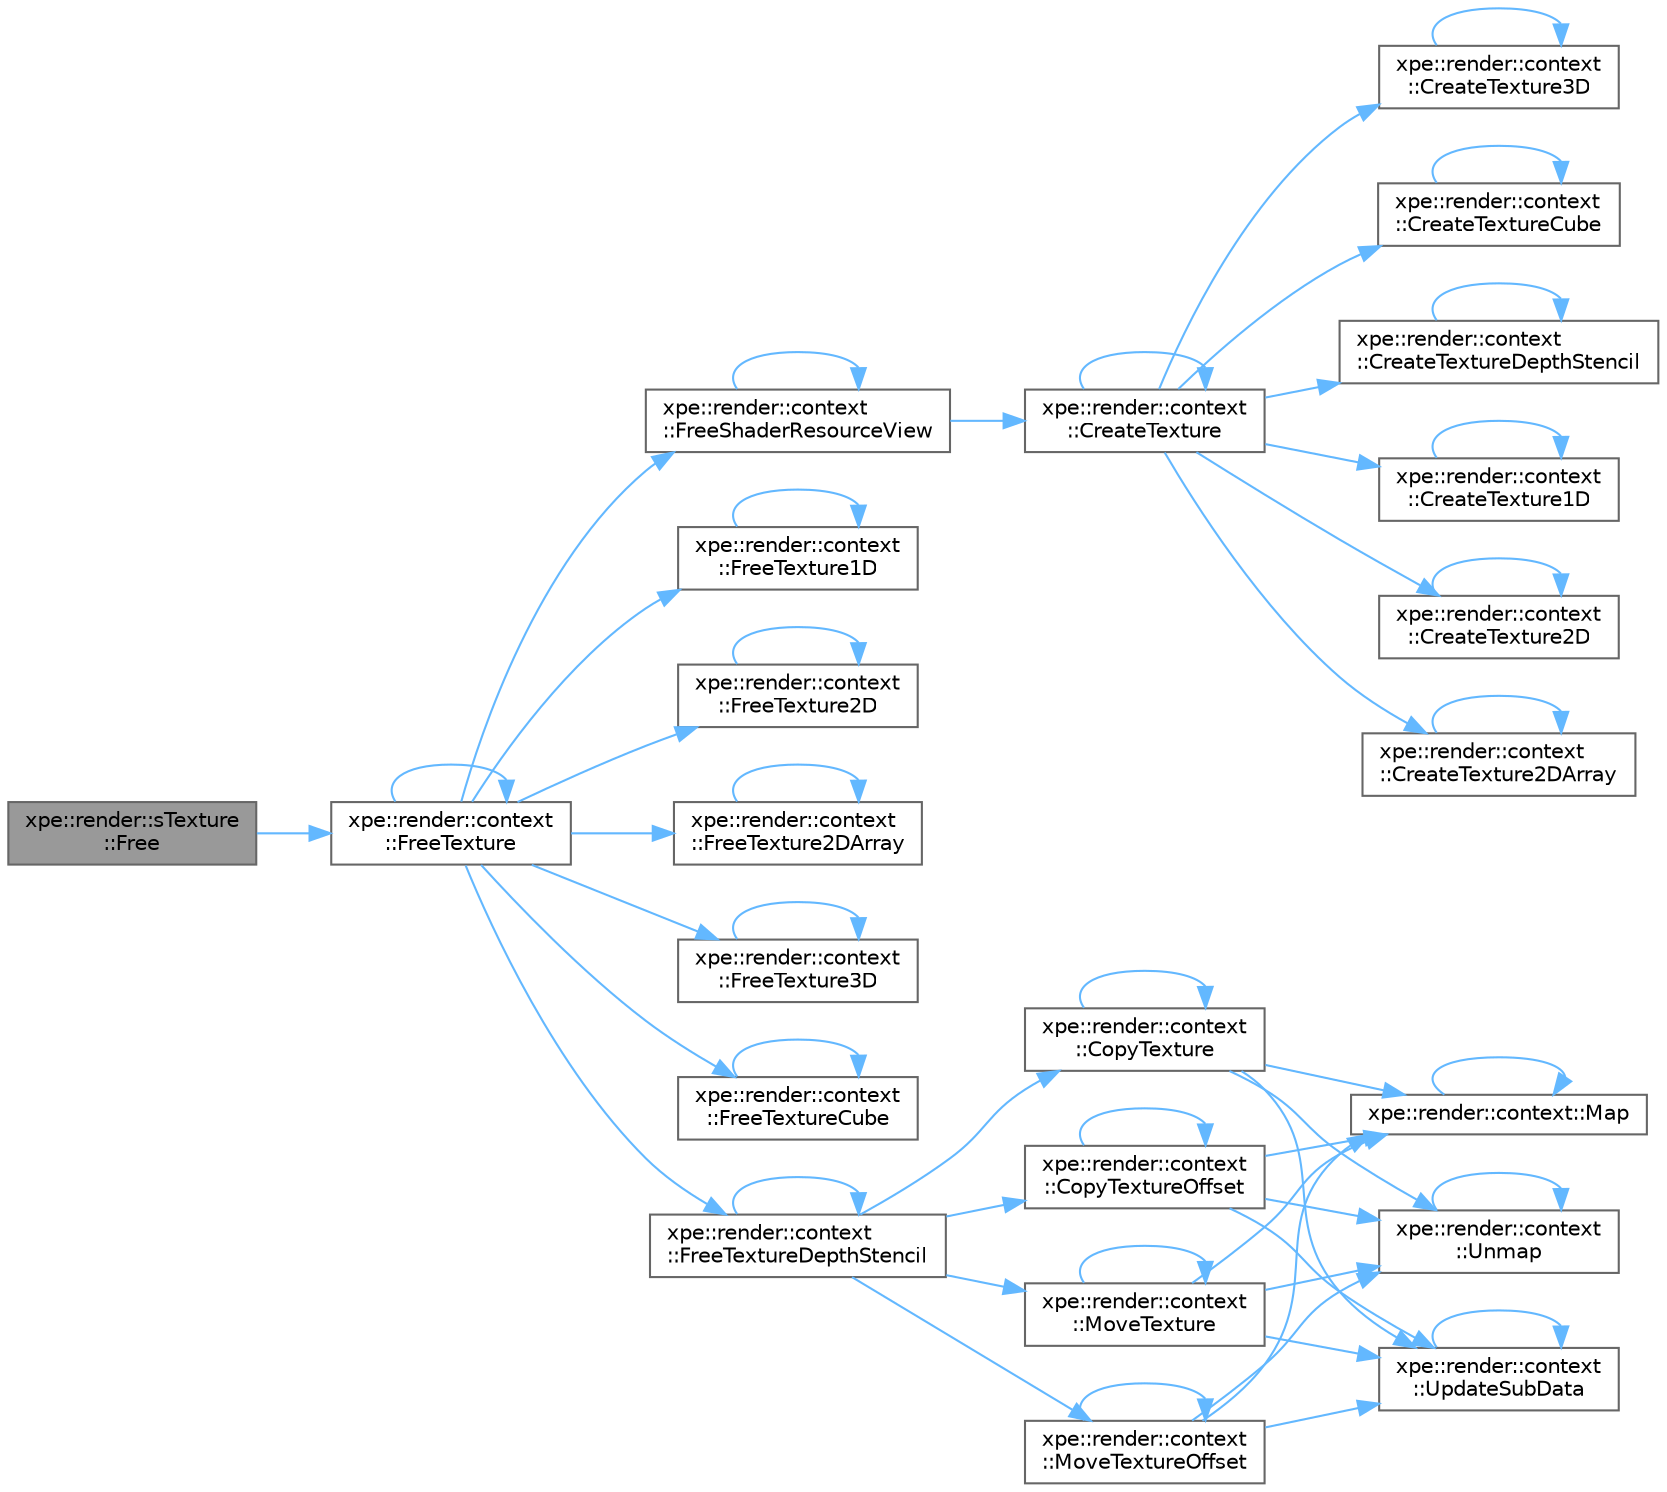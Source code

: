 digraph "xpe::render::sTexture::Free"
{
 // LATEX_PDF_SIZE
  bgcolor="transparent";
  edge [fontname=Helvetica,fontsize=10,labelfontname=Helvetica,labelfontsize=10];
  node [fontname=Helvetica,fontsize=10,shape=box,height=0.2,width=0.4];
  rankdir="LR";
  Node1 [id="Node000001",label="xpe::render::sTexture\l::Free",height=0.2,width=0.4,color="gray40", fillcolor="grey60", style="filled", fontcolor="black",tooltip=" "];
  Node1 -> Node2 [id="edge107_Node000001_Node000002",color="steelblue1",style="solid",tooltip=" "];
  Node2 [id="Node000002",label="xpe::render::context\l::FreeTexture",height=0.2,width=0.4,color="grey40", fillcolor="white", style="filled",URL="$namespacexpe_1_1render_1_1context.html#ad9f56074521a5a0ab26fdaea101b6f58",tooltip=" "];
  Node2 -> Node3 [id="edge108_Node000002_Node000003",color="steelblue1",style="solid",tooltip=" "];
  Node3 [id="Node000003",label="xpe::render::context\l::FreeShaderResourceView",height=0.2,width=0.4,color="grey40", fillcolor="white", style="filled",URL="$namespacexpe_1_1render_1_1context.html#ab645a09c78f03af220fecf9d70f66046",tooltip=" "];
  Node3 -> Node4 [id="edge109_Node000003_Node000004",color="steelblue1",style="solid",tooltip=" "];
  Node4 [id="Node000004",label="xpe::render::context\l::CreateTexture",height=0.2,width=0.4,color="grey40", fillcolor="white", style="filled",URL="$namespacexpe_1_1render_1_1context.html#abbf0f19b8986fbcfb44dc1319a0d929c",tooltip=" "];
  Node4 -> Node4 [id="edge110_Node000004_Node000004",color="steelblue1",style="solid",tooltip=" "];
  Node4 -> Node5 [id="edge111_Node000004_Node000005",color="steelblue1",style="solid",tooltip=" "];
  Node5 [id="Node000005",label="xpe::render::context\l::CreateTexture1D",height=0.2,width=0.4,color="grey40", fillcolor="white", style="filled",URL="$namespacexpe_1_1render_1_1context.html#a3a582c1e42d2723c6ed55199dffa1388",tooltip=" "];
  Node5 -> Node5 [id="edge112_Node000005_Node000005",color="steelblue1",style="solid",tooltip=" "];
  Node4 -> Node6 [id="edge113_Node000004_Node000006",color="steelblue1",style="solid",tooltip=" "];
  Node6 [id="Node000006",label="xpe::render::context\l::CreateTexture2D",height=0.2,width=0.4,color="grey40", fillcolor="white", style="filled",URL="$namespacexpe_1_1render_1_1context.html#ae47b3b8018bd7eee48028b1d54e939ab",tooltip=" "];
  Node6 -> Node6 [id="edge114_Node000006_Node000006",color="steelblue1",style="solid",tooltip=" "];
  Node4 -> Node7 [id="edge115_Node000004_Node000007",color="steelblue1",style="solid",tooltip=" "];
  Node7 [id="Node000007",label="xpe::render::context\l::CreateTexture2DArray",height=0.2,width=0.4,color="grey40", fillcolor="white", style="filled",URL="$namespacexpe_1_1render_1_1context.html#abff1f0ac31f4a180d2d34a49d65a9b75",tooltip=" "];
  Node7 -> Node7 [id="edge116_Node000007_Node000007",color="steelblue1",style="solid",tooltip=" "];
  Node4 -> Node8 [id="edge117_Node000004_Node000008",color="steelblue1",style="solid",tooltip=" "];
  Node8 [id="Node000008",label="xpe::render::context\l::CreateTexture3D",height=0.2,width=0.4,color="grey40", fillcolor="white", style="filled",URL="$namespacexpe_1_1render_1_1context.html#a764b5dd46b1c2311d955375b60ac0e21",tooltip=" "];
  Node8 -> Node8 [id="edge118_Node000008_Node000008",color="steelblue1",style="solid",tooltip=" "];
  Node4 -> Node9 [id="edge119_Node000004_Node000009",color="steelblue1",style="solid",tooltip=" "];
  Node9 [id="Node000009",label="xpe::render::context\l::CreateTextureCube",height=0.2,width=0.4,color="grey40", fillcolor="white", style="filled",URL="$namespacexpe_1_1render_1_1context.html#a76ed1d16ec42691a55ec5ebcb87fc452",tooltip=" "];
  Node9 -> Node9 [id="edge120_Node000009_Node000009",color="steelblue1",style="solid",tooltip=" "];
  Node4 -> Node10 [id="edge121_Node000004_Node000010",color="steelblue1",style="solid",tooltip=" "];
  Node10 [id="Node000010",label="xpe::render::context\l::CreateTextureDepthStencil",height=0.2,width=0.4,color="grey40", fillcolor="white", style="filled",URL="$namespacexpe_1_1render_1_1context.html#a77dff8ef52c9bf1912037df988aaeb7a",tooltip=" "];
  Node10 -> Node10 [id="edge122_Node000010_Node000010",color="steelblue1",style="solid",tooltip=" "];
  Node3 -> Node3 [id="edge123_Node000003_Node000003",color="steelblue1",style="solid",tooltip=" "];
  Node2 -> Node2 [id="edge124_Node000002_Node000002",color="steelblue1",style="solid",tooltip=" "];
  Node2 -> Node11 [id="edge125_Node000002_Node000011",color="steelblue1",style="solid",tooltip=" "];
  Node11 [id="Node000011",label="xpe::render::context\l::FreeTexture1D",height=0.2,width=0.4,color="grey40", fillcolor="white", style="filled",URL="$namespacexpe_1_1render_1_1context.html#a143faa6f9a1a98ccc8693ed6b600b026",tooltip=" "];
  Node11 -> Node11 [id="edge126_Node000011_Node000011",color="steelblue1",style="solid",tooltip=" "];
  Node2 -> Node12 [id="edge127_Node000002_Node000012",color="steelblue1",style="solid",tooltip=" "];
  Node12 [id="Node000012",label="xpe::render::context\l::FreeTexture2D",height=0.2,width=0.4,color="grey40", fillcolor="white", style="filled",URL="$namespacexpe_1_1render_1_1context.html#a1ad2c5d4b1882d594db271a02185afc0",tooltip=" "];
  Node12 -> Node12 [id="edge128_Node000012_Node000012",color="steelblue1",style="solid",tooltip=" "];
  Node2 -> Node13 [id="edge129_Node000002_Node000013",color="steelblue1",style="solid",tooltip=" "];
  Node13 [id="Node000013",label="xpe::render::context\l::FreeTexture2DArray",height=0.2,width=0.4,color="grey40", fillcolor="white", style="filled",URL="$namespacexpe_1_1render_1_1context.html#ab5b80587e0e0a2ed7073c7d5442f550f",tooltip=" "];
  Node13 -> Node13 [id="edge130_Node000013_Node000013",color="steelblue1",style="solid",tooltip=" "];
  Node2 -> Node14 [id="edge131_Node000002_Node000014",color="steelblue1",style="solid",tooltip=" "];
  Node14 [id="Node000014",label="xpe::render::context\l::FreeTexture3D",height=0.2,width=0.4,color="grey40", fillcolor="white", style="filled",URL="$namespacexpe_1_1render_1_1context.html#a3bfe7da2d40a3f5687abaa367365f3c4",tooltip=" "];
  Node14 -> Node14 [id="edge132_Node000014_Node000014",color="steelblue1",style="solid",tooltip=" "];
  Node2 -> Node15 [id="edge133_Node000002_Node000015",color="steelblue1",style="solid",tooltip=" "];
  Node15 [id="Node000015",label="xpe::render::context\l::FreeTextureCube",height=0.2,width=0.4,color="grey40", fillcolor="white", style="filled",URL="$namespacexpe_1_1render_1_1context.html#a49902c69bdc635fcdd8fc28d9f60f283",tooltip=" "];
  Node15 -> Node15 [id="edge134_Node000015_Node000015",color="steelblue1",style="solid",tooltip=" "];
  Node2 -> Node16 [id="edge135_Node000002_Node000016",color="steelblue1",style="solid",tooltip=" "];
  Node16 [id="Node000016",label="xpe::render::context\l::FreeTextureDepthStencil",height=0.2,width=0.4,color="grey40", fillcolor="white", style="filled",URL="$namespacexpe_1_1render_1_1context.html#aee5cc723306d146fa933cc5374b44a8b",tooltip=" "];
  Node16 -> Node17 [id="edge136_Node000016_Node000017",color="steelblue1",style="solid",tooltip=" "];
  Node17 [id="Node000017",label="xpe::render::context\l::CopyTexture",height=0.2,width=0.4,color="grey40", fillcolor="white", style="filled",URL="$namespacexpe_1_1render_1_1context.html#ad3910232ff154a7f62321718e26b25ef",tooltip=" "];
  Node17 -> Node17 [id="edge137_Node000017_Node000017",color="steelblue1",style="solid",tooltip=" "];
  Node17 -> Node18 [id="edge138_Node000017_Node000018",color="steelblue1",style="solid",tooltip=" "];
  Node18 [id="Node000018",label="xpe::render::context::Map",height=0.2,width=0.4,color="grey40", fillcolor="white", style="filled",URL="$namespacexpe_1_1render_1_1context.html#a4307865df88da4fb54e36f929b6f88a5",tooltip=" "];
  Node18 -> Node18 [id="edge139_Node000018_Node000018",color="steelblue1",style="solid",tooltip=" "];
  Node17 -> Node19 [id="edge140_Node000017_Node000019",color="steelblue1",style="solid",tooltip=" "];
  Node19 [id="Node000019",label="xpe::render::context\l::Unmap",height=0.2,width=0.4,color="grey40", fillcolor="white", style="filled",URL="$namespacexpe_1_1render_1_1context.html#a32b89671df27bd47193c116873b60f3e",tooltip=" "];
  Node19 -> Node19 [id="edge141_Node000019_Node000019",color="steelblue1",style="solid",tooltip=" "];
  Node17 -> Node20 [id="edge142_Node000017_Node000020",color="steelblue1",style="solid",tooltip=" "];
  Node20 [id="Node000020",label="xpe::render::context\l::UpdateSubData",height=0.2,width=0.4,color="grey40", fillcolor="white", style="filled",URL="$namespacexpe_1_1render_1_1context.html#aada76b8212676ccbb3ad3e364b42f80e",tooltip=" "];
  Node20 -> Node20 [id="edge143_Node000020_Node000020",color="steelblue1",style="solid",tooltip=" "];
  Node16 -> Node21 [id="edge144_Node000016_Node000021",color="steelblue1",style="solid",tooltip=" "];
  Node21 [id="Node000021",label="xpe::render::context\l::CopyTextureOffset",height=0.2,width=0.4,color="grey40", fillcolor="white", style="filled",URL="$namespacexpe_1_1render_1_1context.html#a0c17c312b353723b43af3a1cf5407f13",tooltip=" "];
  Node21 -> Node21 [id="edge145_Node000021_Node000021",color="steelblue1",style="solid",tooltip=" "];
  Node21 -> Node18 [id="edge146_Node000021_Node000018",color="steelblue1",style="solid",tooltip=" "];
  Node21 -> Node19 [id="edge147_Node000021_Node000019",color="steelblue1",style="solid",tooltip=" "];
  Node21 -> Node20 [id="edge148_Node000021_Node000020",color="steelblue1",style="solid",tooltip=" "];
  Node16 -> Node16 [id="edge149_Node000016_Node000016",color="steelblue1",style="solid",tooltip=" "];
  Node16 -> Node22 [id="edge150_Node000016_Node000022",color="steelblue1",style="solid",tooltip=" "];
  Node22 [id="Node000022",label="xpe::render::context\l::MoveTexture",height=0.2,width=0.4,color="grey40", fillcolor="white", style="filled",URL="$namespacexpe_1_1render_1_1context.html#a3faab955dbc785ed504ae513dbc7389e",tooltip=" "];
  Node22 -> Node18 [id="edge151_Node000022_Node000018",color="steelblue1",style="solid",tooltip=" "];
  Node22 -> Node22 [id="edge152_Node000022_Node000022",color="steelblue1",style="solid",tooltip=" "];
  Node22 -> Node19 [id="edge153_Node000022_Node000019",color="steelblue1",style="solid",tooltip=" "];
  Node22 -> Node20 [id="edge154_Node000022_Node000020",color="steelblue1",style="solid",tooltip=" "];
  Node16 -> Node23 [id="edge155_Node000016_Node000023",color="steelblue1",style="solid",tooltip=" "];
  Node23 [id="Node000023",label="xpe::render::context\l::MoveTextureOffset",height=0.2,width=0.4,color="grey40", fillcolor="white", style="filled",URL="$namespacexpe_1_1render_1_1context.html#aec880a263a1e58be5380fe1aeb9c4462",tooltip=" "];
  Node23 -> Node18 [id="edge156_Node000023_Node000018",color="steelblue1",style="solid",tooltip=" "];
  Node23 -> Node23 [id="edge157_Node000023_Node000023",color="steelblue1",style="solid",tooltip=" "];
  Node23 -> Node19 [id="edge158_Node000023_Node000019",color="steelblue1",style="solid",tooltip=" "];
  Node23 -> Node20 [id="edge159_Node000023_Node000020",color="steelblue1",style="solid",tooltip=" "];
}
